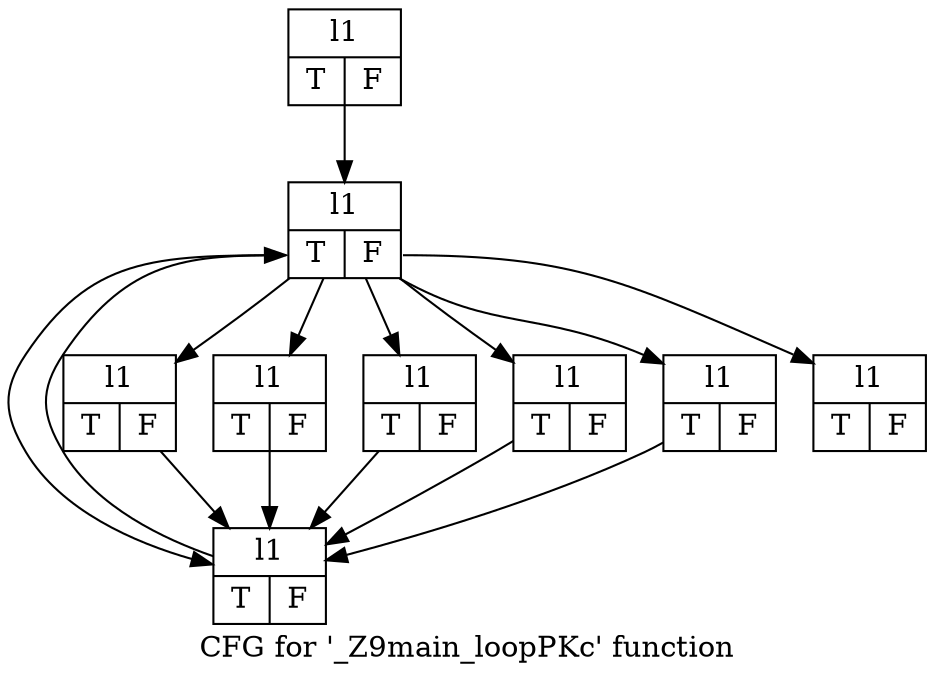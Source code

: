 digraph "CFG for '_Z9main_loopPKc' function" {
	label="CFG for '_Z9main_loopPKc' function";

	Node0x5623665d8190 [shape=record,label="{l1|{<s0>T|<s1>F}}"];
	Node0x5623665d8190 -> Node0x5623665d8440;
	Node0x5623665d8440 [shape=record,label="{l1|{<s0>T|<s1>F}}"];
	Node0x5623665d8440:s0 -> Node0x5623665d8370;
	Node0x5623665d8440:s1 -> Node0x5623665d8a30;
	Node0x5623665d8440:s2 -> Node0x5623665d8a80;
	Node0x5623665d8440:s3 -> Node0x5623665d8b00;
	Node0x5623665d8440:s4 -> Node0x5623665d8b80;
	Node0x5623665d8440:s5 -> Node0x5623665d8c40;
	Node0x5623665d8440:s6 -> Node0x5623665d8d00;
	Node0x5623665d8a30 [shape=record,label="{l1|{<s0>T|<s1>F}}"];
	Node0x5623665d8a80 [shape=record,label="{l1|{<s0>T|<s1>F}}"];
	Node0x5623665d8a80 -> Node0x5623665d8370;
	Node0x5623665d8b00 [shape=record,label="{l1|{<s0>T|<s1>F}}"];
	Node0x5623665d8b00 -> Node0x5623665d8370;
	Node0x5623665d8b80 [shape=record,label="{l1|{<s0>T|<s1>F}}"];
	Node0x5623665d8b80 -> Node0x5623665d8370;
	Node0x5623665d8c40 [shape=record,label="{l1|{<s0>T|<s1>F}}"];
	Node0x5623665d8c40 -> Node0x5623665d8370;
	Node0x5623665d8d00 [shape=record,label="{l1|{<s0>T|<s1>F}}"];
	Node0x5623665d8d00 -> Node0x5623665d8370;
	Node0x5623665d8370 [shape=record,label="{l1|{<s0>T|<s1>F}}"];
	Node0x5623665d8370 -> Node0x5623665d8440;
}

